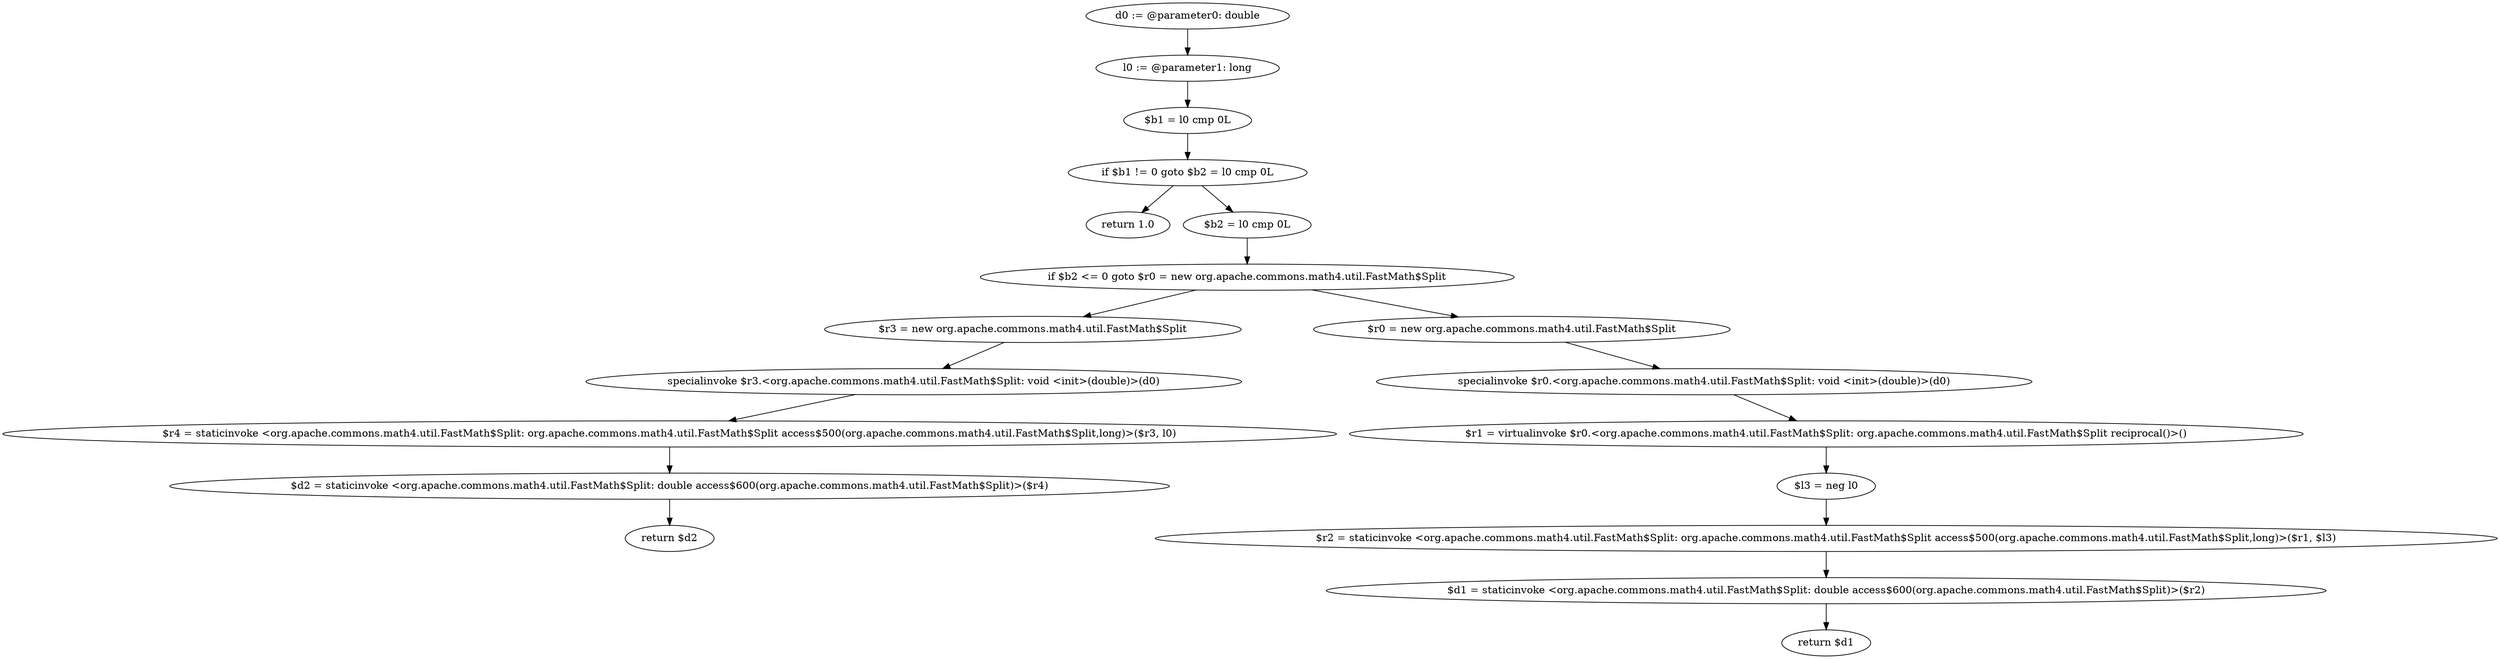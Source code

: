 digraph "unitGraph" {
    "d0 := @parameter0: double"
    "l0 := @parameter1: long"
    "$b1 = l0 cmp 0L"
    "if $b1 != 0 goto $b2 = l0 cmp 0L"
    "return 1.0"
    "$b2 = l0 cmp 0L"
    "if $b2 <= 0 goto $r0 = new org.apache.commons.math4.util.FastMath$Split"
    "$r3 = new org.apache.commons.math4.util.FastMath$Split"
    "specialinvoke $r3.<org.apache.commons.math4.util.FastMath$Split: void <init>(double)>(d0)"
    "$r4 = staticinvoke <org.apache.commons.math4.util.FastMath$Split: org.apache.commons.math4.util.FastMath$Split access$500(org.apache.commons.math4.util.FastMath$Split,long)>($r3, l0)"
    "$d2 = staticinvoke <org.apache.commons.math4.util.FastMath$Split: double access$600(org.apache.commons.math4.util.FastMath$Split)>($r4)"
    "return $d2"
    "$r0 = new org.apache.commons.math4.util.FastMath$Split"
    "specialinvoke $r0.<org.apache.commons.math4.util.FastMath$Split: void <init>(double)>(d0)"
    "$r1 = virtualinvoke $r0.<org.apache.commons.math4.util.FastMath$Split: org.apache.commons.math4.util.FastMath$Split reciprocal()>()"
    "$l3 = neg l0"
    "$r2 = staticinvoke <org.apache.commons.math4.util.FastMath$Split: org.apache.commons.math4.util.FastMath$Split access$500(org.apache.commons.math4.util.FastMath$Split,long)>($r1, $l3)"
    "$d1 = staticinvoke <org.apache.commons.math4.util.FastMath$Split: double access$600(org.apache.commons.math4.util.FastMath$Split)>($r2)"
    "return $d1"
    "d0 := @parameter0: double"->"l0 := @parameter1: long";
    "l0 := @parameter1: long"->"$b1 = l0 cmp 0L";
    "$b1 = l0 cmp 0L"->"if $b1 != 0 goto $b2 = l0 cmp 0L";
    "if $b1 != 0 goto $b2 = l0 cmp 0L"->"return 1.0";
    "if $b1 != 0 goto $b2 = l0 cmp 0L"->"$b2 = l0 cmp 0L";
    "$b2 = l0 cmp 0L"->"if $b2 <= 0 goto $r0 = new org.apache.commons.math4.util.FastMath$Split";
    "if $b2 <= 0 goto $r0 = new org.apache.commons.math4.util.FastMath$Split"->"$r3 = new org.apache.commons.math4.util.FastMath$Split";
    "if $b2 <= 0 goto $r0 = new org.apache.commons.math4.util.FastMath$Split"->"$r0 = new org.apache.commons.math4.util.FastMath$Split";
    "$r3 = new org.apache.commons.math4.util.FastMath$Split"->"specialinvoke $r3.<org.apache.commons.math4.util.FastMath$Split: void <init>(double)>(d0)";
    "specialinvoke $r3.<org.apache.commons.math4.util.FastMath$Split: void <init>(double)>(d0)"->"$r4 = staticinvoke <org.apache.commons.math4.util.FastMath$Split: org.apache.commons.math4.util.FastMath$Split access$500(org.apache.commons.math4.util.FastMath$Split,long)>($r3, l0)";
    "$r4 = staticinvoke <org.apache.commons.math4.util.FastMath$Split: org.apache.commons.math4.util.FastMath$Split access$500(org.apache.commons.math4.util.FastMath$Split,long)>($r3, l0)"->"$d2 = staticinvoke <org.apache.commons.math4.util.FastMath$Split: double access$600(org.apache.commons.math4.util.FastMath$Split)>($r4)";
    "$d2 = staticinvoke <org.apache.commons.math4.util.FastMath$Split: double access$600(org.apache.commons.math4.util.FastMath$Split)>($r4)"->"return $d2";
    "$r0 = new org.apache.commons.math4.util.FastMath$Split"->"specialinvoke $r0.<org.apache.commons.math4.util.FastMath$Split: void <init>(double)>(d0)";
    "specialinvoke $r0.<org.apache.commons.math4.util.FastMath$Split: void <init>(double)>(d0)"->"$r1 = virtualinvoke $r0.<org.apache.commons.math4.util.FastMath$Split: org.apache.commons.math4.util.FastMath$Split reciprocal()>()";
    "$r1 = virtualinvoke $r0.<org.apache.commons.math4.util.FastMath$Split: org.apache.commons.math4.util.FastMath$Split reciprocal()>()"->"$l3 = neg l0";
    "$l3 = neg l0"->"$r2 = staticinvoke <org.apache.commons.math4.util.FastMath$Split: org.apache.commons.math4.util.FastMath$Split access$500(org.apache.commons.math4.util.FastMath$Split,long)>($r1, $l3)";
    "$r2 = staticinvoke <org.apache.commons.math4.util.FastMath$Split: org.apache.commons.math4.util.FastMath$Split access$500(org.apache.commons.math4.util.FastMath$Split,long)>($r1, $l3)"->"$d1 = staticinvoke <org.apache.commons.math4.util.FastMath$Split: double access$600(org.apache.commons.math4.util.FastMath$Split)>($r2)";
    "$d1 = staticinvoke <org.apache.commons.math4.util.FastMath$Split: double access$600(org.apache.commons.math4.util.FastMath$Split)>($r2)"->"return $d1";
}
